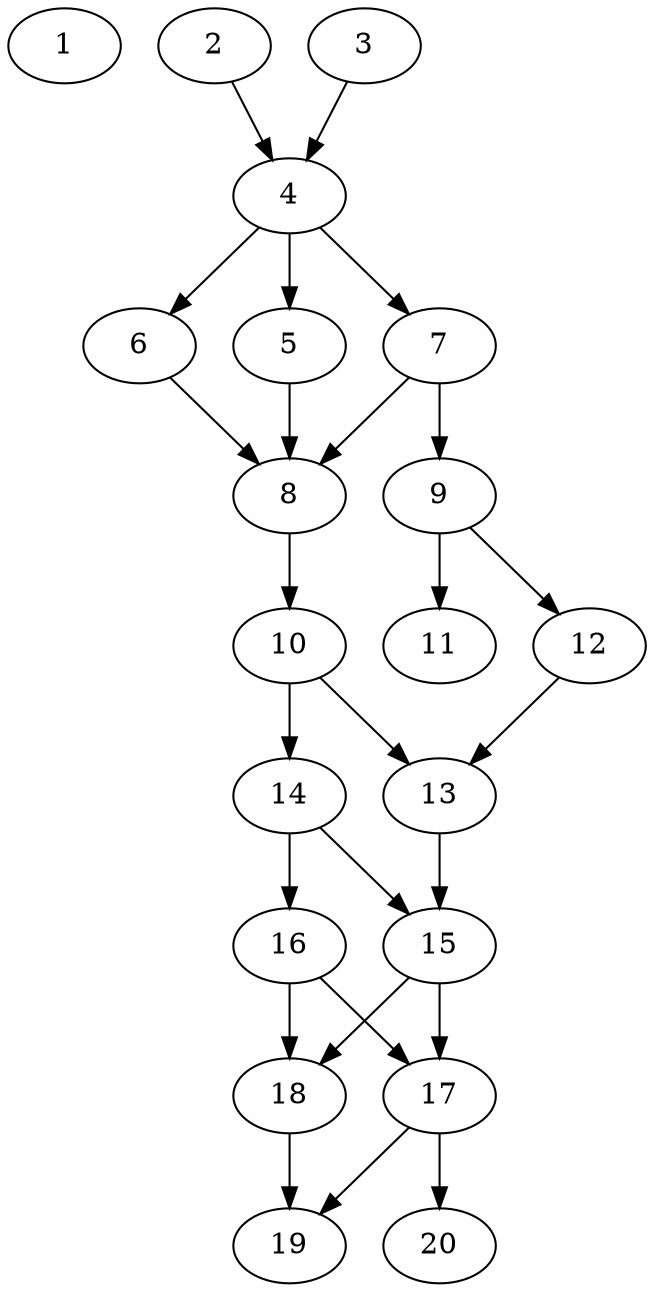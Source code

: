 // DAG automatically generated by daggen at Sat Jul 27 15:36:23 2019
// ./daggen --dot -n 20 --ccr 0.5 --fat 0.4 --regular 0.5 --density 0.7 --mindata 5242880 --maxdata 52428800 
digraph G {
  1 [size="69281792", alpha="0.18", expect_size="34640896"] 
  2 [size="27119616", alpha="0.08", expect_size="13559808"] 
  2 -> 4 [size ="13559808"]
  3 [size="61347840", alpha="0.05", expect_size="30673920"] 
  3 -> 4 [size ="30673920"]
  4 [size="21428224", alpha="0.02", expect_size="10714112"] 
  4 -> 5 [size ="10714112"]
  4 -> 6 [size ="10714112"]
  4 -> 7 [size ="10714112"]
  5 [size="19949568", alpha="0.10", expect_size="9974784"] 
  5 -> 8 [size ="9974784"]
  6 [size="102451200", alpha="0.11", expect_size="51225600"] 
  6 -> 8 [size ="51225600"]
  7 [size="76206080", alpha="0.13", expect_size="38103040"] 
  7 -> 8 [size ="38103040"]
  7 -> 9 [size ="38103040"]
  8 [size="92889088", alpha="0.13", expect_size="46444544"] 
  8 -> 10 [size ="46444544"]
  9 [size="57214976", alpha="0.03", expect_size="28607488"] 
  9 -> 11 [size ="28607488"]
  9 -> 12 [size ="28607488"]
  10 [size="73472000", alpha="0.08", expect_size="36736000"] 
  10 -> 13 [size ="36736000"]
  10 -> 14 [size ="36736000"]
  11 [size="43499520", alpha="0.15", expect_size="21749760"] 
  12 [size="33099776", alpha="0.00", expect_size="16549888"] 
  12 -> 13 [size ="16549888"]
  13 [size="69865472", alpha="0.15", expect_size="34932736"] 
  13 -> 15 [size ="34932736"]
  14 [size="91359232", alpha="0.01", expect_size="45679616"] 
  14 -> 15 [size ="45679616"]
  14 -> 16 [size ="45679616"]
  15 [size="102610944", alpha="0.14", expect_size="51305472"] 
  15 -> 17 [size ="51305472"]
  15 -> 18 [size ="51305472"]
  16 [size="54048768", alpha="0.13", expect_size="27024384"] 
  16 -> 17 [size ="27024384"]
  16 -> 18 [size ="27024384"]
  17 [size="10485760", alpha="0.10", expect_size="5242880"] 
  17 -> 19 [size ="5242880"]
  17 -> 20 [size ="5242880"]
  18 [size="70952960", alpha="0.00", expect_size="35476480"] 
  18 -> 19 [size ="35476480"]
  19 [size="37160960", alpha="0.16", expect_size="18580480"] 
  20 [size="53123072", alpha="0.20", expect_size="26561536"] 
}
